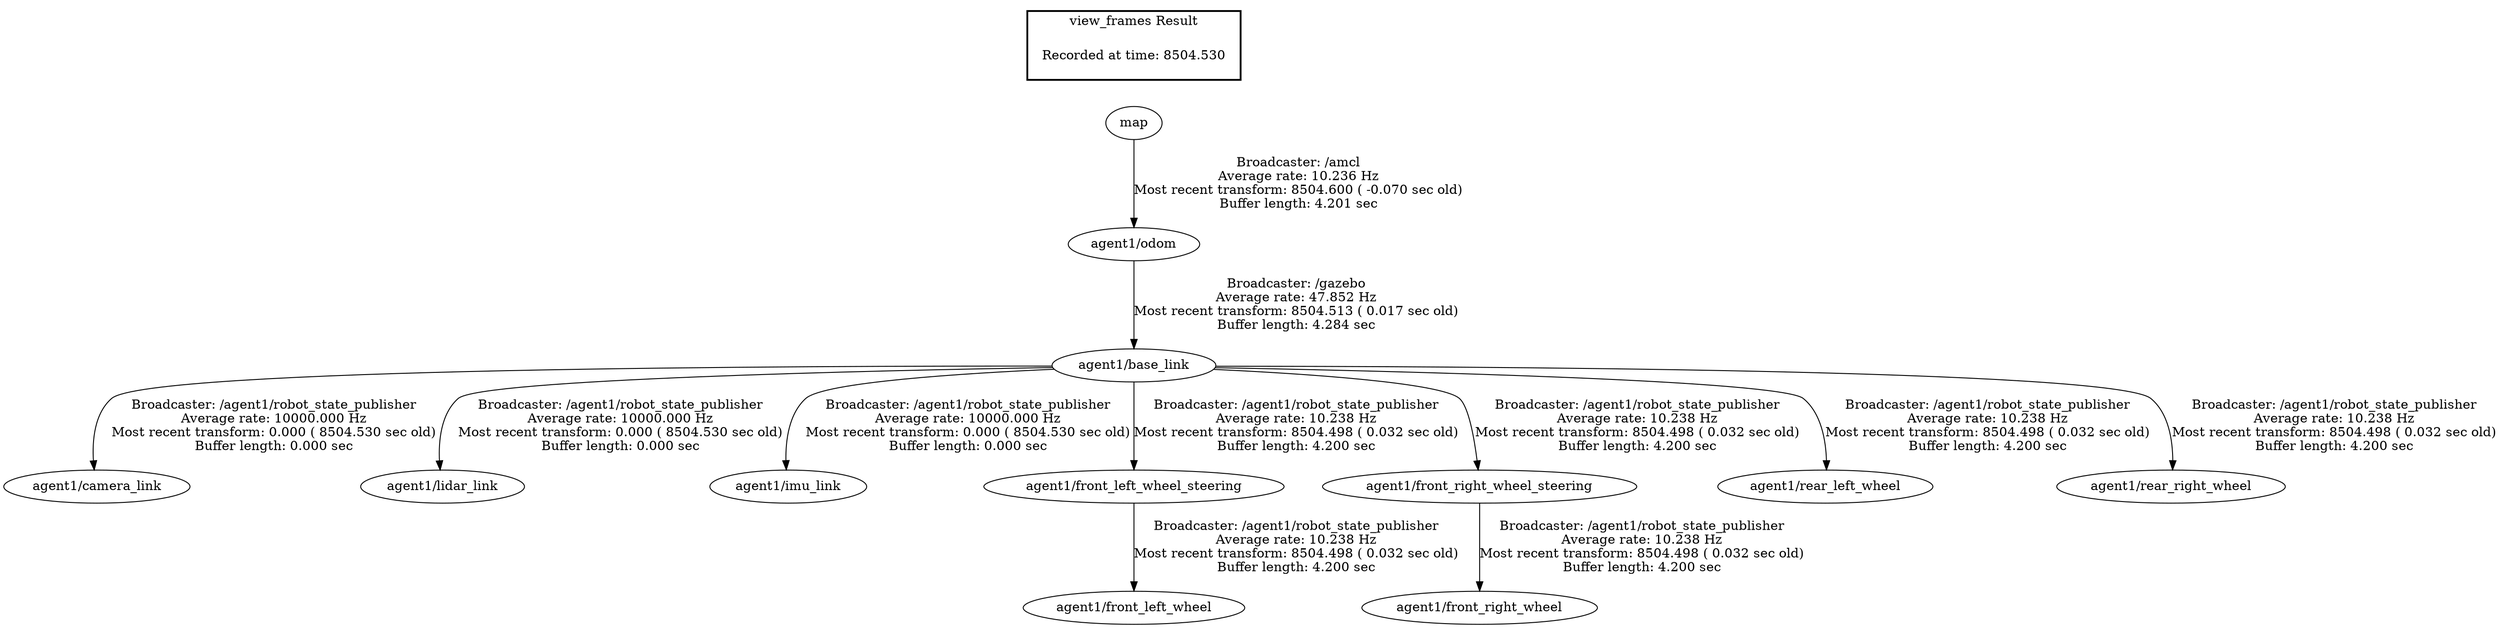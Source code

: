 digraph G {
"agent1/base_link" -> "agent1/camera_link"[label="Broadcaster: /agent1/robot_state_publisher\nAverage rate: 10000.000 Hz\nMost recent transform: 0.000 ( 8504.530 sec old)\nBuffer length: 0.000 sec\n"];
"agent1/odom" -> "agent1/base_link"[label="Broadcaster: /gazebo\nAverage rate: 47.852 Hz\nMost recent transform: 8504.513 ( 0.017 sec old)\nBuffer length: 4.284 sec\n"];
"agent1/base_link" -> "agent1/lidar_link"[label="Broadcaster: /agent1/robot_state_publisher\nAverage rate: 10000.000 Hz\nMost recent transform: 0.000 ( 8504.530 sec old)\nBuffer length: 0.000 sec\n"];
"agent1/base_link" -> "agent1/imu_link"[label="Broadcaster: /agent1/robot_state_publisher\nAverage rate: 10000.000 Hz\nMost recent transform: 0.000 ( 8504.530 sec old)\nBuffer length: 0.000 sec\n"];
"map" -> "agent1/odom"[label="Broadcaster: /amcl\nAverage rate: 10.236 Hz\nMost recent transform: 8504.600 ( -0.070 sec old)\nBuffer length: 4.201 sec\n"];
"agent1/front_left_wheel_steering" -> "agent1/front_left_wheel"[label="Broadcaster: /agent1/robot_state_publisher\nAverage rate: 10.238 Hz\nMost recent transform: 8504.498 ( 0.032 sec old)\nBuffer length: 4.200 sec\n"];
"agent1/base_link" -> "agent1/front_left_wheel_steering"[label="Broadcaster: /agent1/robot_state_publisher\nAverage rate: 10.238 Hz\nMost recent transform: 8504.498 ( 0.032 sec old)\nBuffer length: 4.200 sec\n"];
"agent1/front_right_wheel_steering" -> "agent1/front_right_wheel"[label="Broadcaster: /agent1/robot_state_publisher\nAverage rate: 10.238 Hz\nMost recent transform: 8504.498 ( 0.032 sec old)\nBuffer length: 4.200 sec\n"];
"agent1/base_link" -> "agent1/front_right_wheel_steering"[label="Broadcaster: /agent1/robot_state_publisher\nAverage rate: 10.238 Hz\nMost recent transform: 8504.498 ( 0.032 sec old)\nBuffer length: 4.200 sec\n"];
"agent1/base_link" -> "agent1/rear_left_wheel"[label="Broadcaster: /agent1/robot_state_publisher\nAverage rate: 10.238 Hz\nMost recent transform: 8504.498 ( 0.032 sec old)\nBuffer length: 4.200 sec\n"];
"agent1/base_link" -> "agent1/rear_right_wheel"[label="Broadcaster: /agent1/robot_state_publisher\nAverage rate: 10.238 Hz\nMost recent transform: 8504.498 ( 0.032 sec old)\nBuffer length: 4.200 sec\n"];
edge [style=invis];
 subgraph cluster_legend { style=bold; color=black; label ="view_frames Result";
"Recorded at time: 8504.530"[ shape=plaintext ] ;
 }->"map";
}